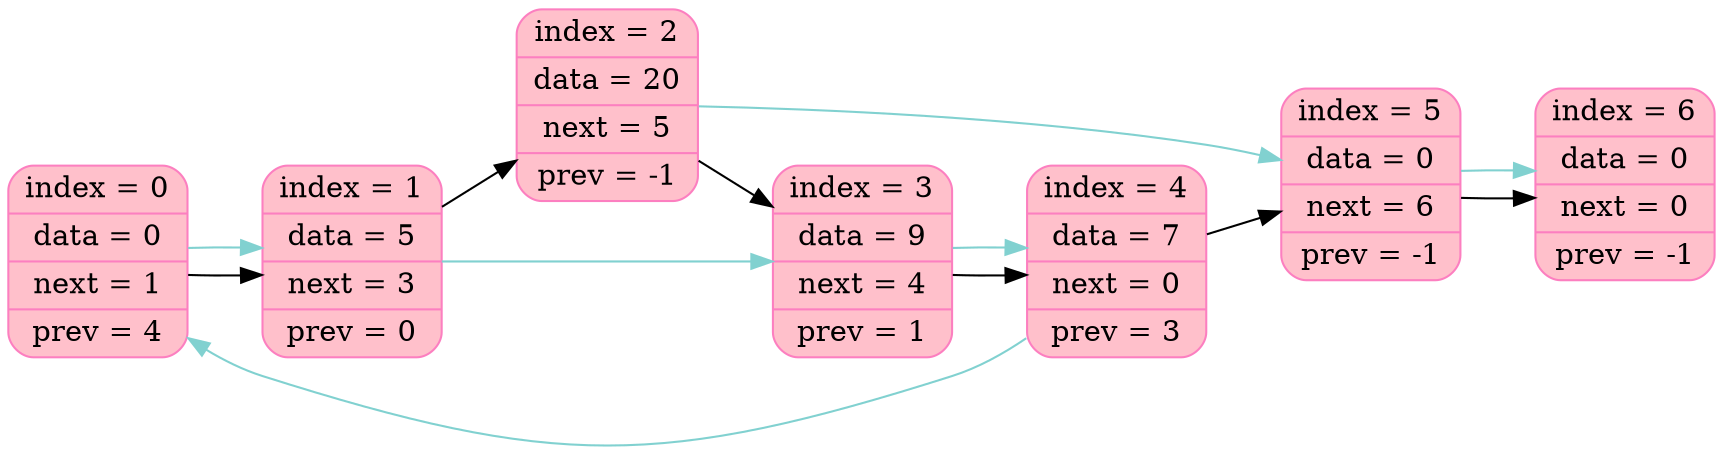 digraph G {
rankdir = "LR";
node_0 [rank = 1; shape=Mrecord; style=filled; fillcolor = "#FFC0CB"; color = "#FC7FC0"; label = "index = 0 | data = 0 | next = 1 | prev = 4"; ]
node_1 [rank = 1; shape=Mrecord; style=filled; fillcolor = "#FFC0CB"; color = "#FC7FC0"; label = "index = 1 | data = 5 | next = 3 | prev = 0"; ]
node_2 [rank = 1; shape=Mrecord; style=filled; fillcolor = "#FFC0CB"; color = "#FC7FC0"; label = "index = 2 | data = 20 | next = 5 | prev = -1"; ]
node_3 [rank = 1; shape=Mrecord; style=filled; fillcolor = "#FFC0CB"; color = "#FC7FC0"; label = "index = 3 | data = 9 | next = 4 | prev = 1"; ]
node_4 [rank = 1; shape=Mrecord; style=filled; fillcolor = "#FFC0CB"; color = "#FC7FC0"; label = "index = 4 | data = 7 | next = 0 | prev = 3"; ]
node_5 [rank = 1; shape=Mrecord; style=filled; fillcolor = "#FFC0CB"; color = "#FC7FC0"; label = "index = 5 | data = 0 | next = 6 | prev = -1"; ]
node_6 [rank = 1; shape=Mrecord; style=filled; fillcolor = "#FFC0CB"; color = "#FC7FC0"; label = "index = 6 | data = 0 | next = 0 | prev = -1"; ]
edge [color="#000000", fontcolor="#000000"];
node_0 -> node_1
node_1 -> node_2
node_2 -> node_3
node_3 -> node_4
node_4 -> node_5
node_5 -> node_6
edge [color="#81D1D0", fontcolor="#000000"];
node_0 -> node_1
node_1 -> node_3
node_2 -> node_5
node_3 -> node_4
node_4 -> node_0
node_5 -> node_6
}

